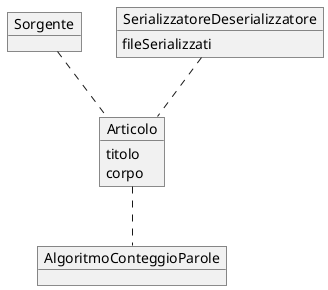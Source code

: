 @startuml

object Sorgente

object Articolo {
    titolo
    corpo
}

object SerializzatoreDeserializzatore {
    fileSerializzati
}

object AlgoritmoConteggioParole

Sorgente .. Articolo
SerializzatoreDeserializzatore .. Articolo
Articolo .. AlgoritmoConteggioParole

@enduml
